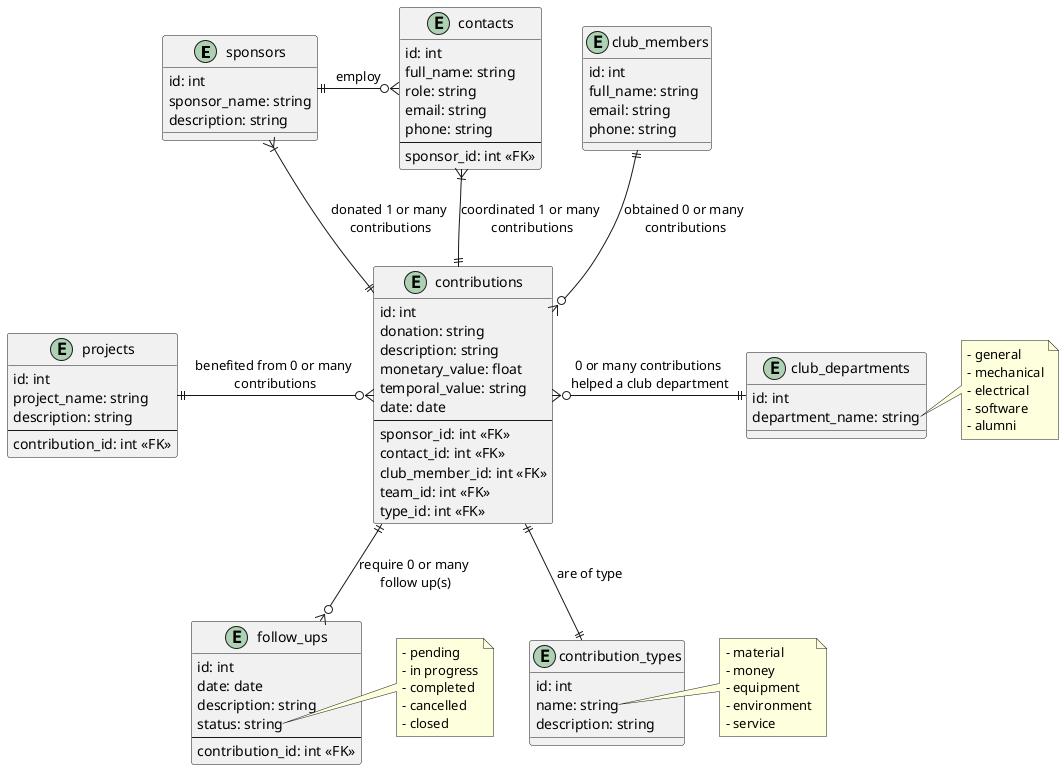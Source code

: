 @startuml
entity sponsors {
    id: int
    sponsor_name: string
    description: string
}

entity contacts {
    id: int
    full_name: string
    role: string
    email: string
    phone: string
    --
    sponsor_id: int <<FK>>
}

entity club_members {
    id: int
    full_name: string
    email: string
    phone: string
}

entity contributions {
    id: int
    donation: string
    description: string
    monetary_value: float
    temporal_value: string
    date: date
    --
    sponsor_id: int <<FK>>
    contact_id: int <<FK>>
    club_member_id: int <<FK>>
    team_id: int <<FK>>
    type_id: int <<FK>>
}

entity contribution_types {
    id: int
    name: string
    description: string
}

entity follow_ups {
    id: int
    date: date
    description: string
    status: string
    --
    contribution_id: int <<FK>>
}

entity projects {
    id: int
    project_name: string
    description: string
    --
    contribution_id: int <<FK>>
}

entity club_departments {
    id: int
    department_name: string
}

sponsors ||-r--o{ contacts : "employ"
contacts }|-d-|| contributions : "coordinated 1 or many \ncontributions"
sponsors }|-d-|| contributions : "donated 1 or many \ncontributions"
club_members ||-d-o{ contributions : "obtained 0 or many \ncontributions"

projects ||-r-o{ contributions : "benefited from 0 or many \ncontributions"
club_departments ||-l-o{ contributions : "0 or many contributions \nhelped a club department"

contributions ||-d-|| contribution_types : "are of type"
contributions ||-d-o{ follow_ups : "require 0 or many \nfollow up(s)"

note right of club_departments::department_name
    - general
    - mechanical
    - electrical
    - software
    - alumni
end note

note right of follow_ups::status
    - pending
    - in progress
    - completed
    - cancelled
    - closed
end note

note right of contribution_types::name
    - material
    - money
    - equipment
    - environment
    - service
end note

@enduml